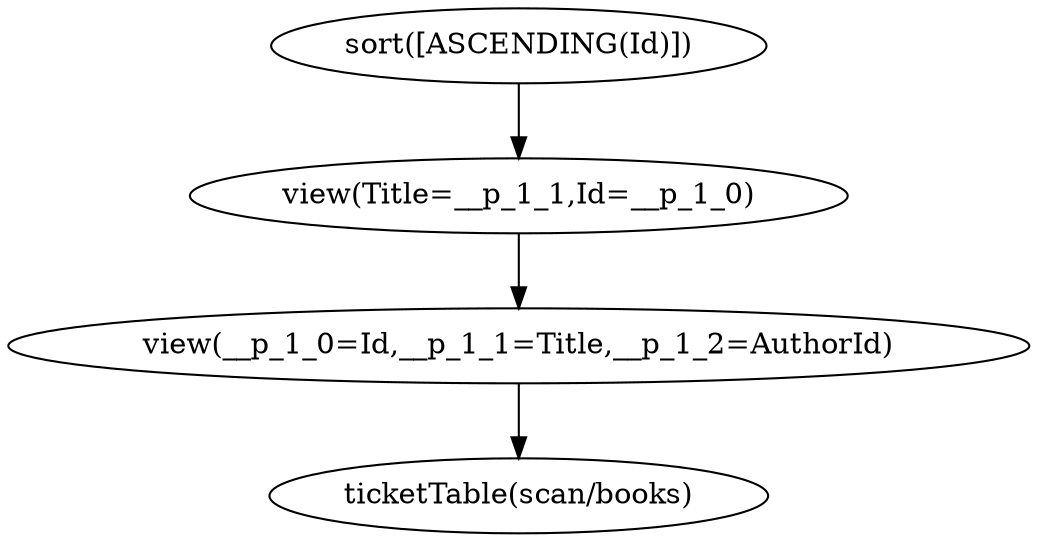 digraph {
"op_0" ["label"="ticketTable(scan/books)"]
"op_1" ["label"="view(__p_1_0=Id,__p_1_1=Title,__p_1_2=AuthorId)"]
"op_2" ["label"="view(Title=__p_1_1,Id=__p_1_0)"]
"op_3" ["label"="sort([ASCENDING(Id)])"]
"op_1" -> "op_0"
"op_2" -> "op_1"
"op_3" -> "op_2"
}